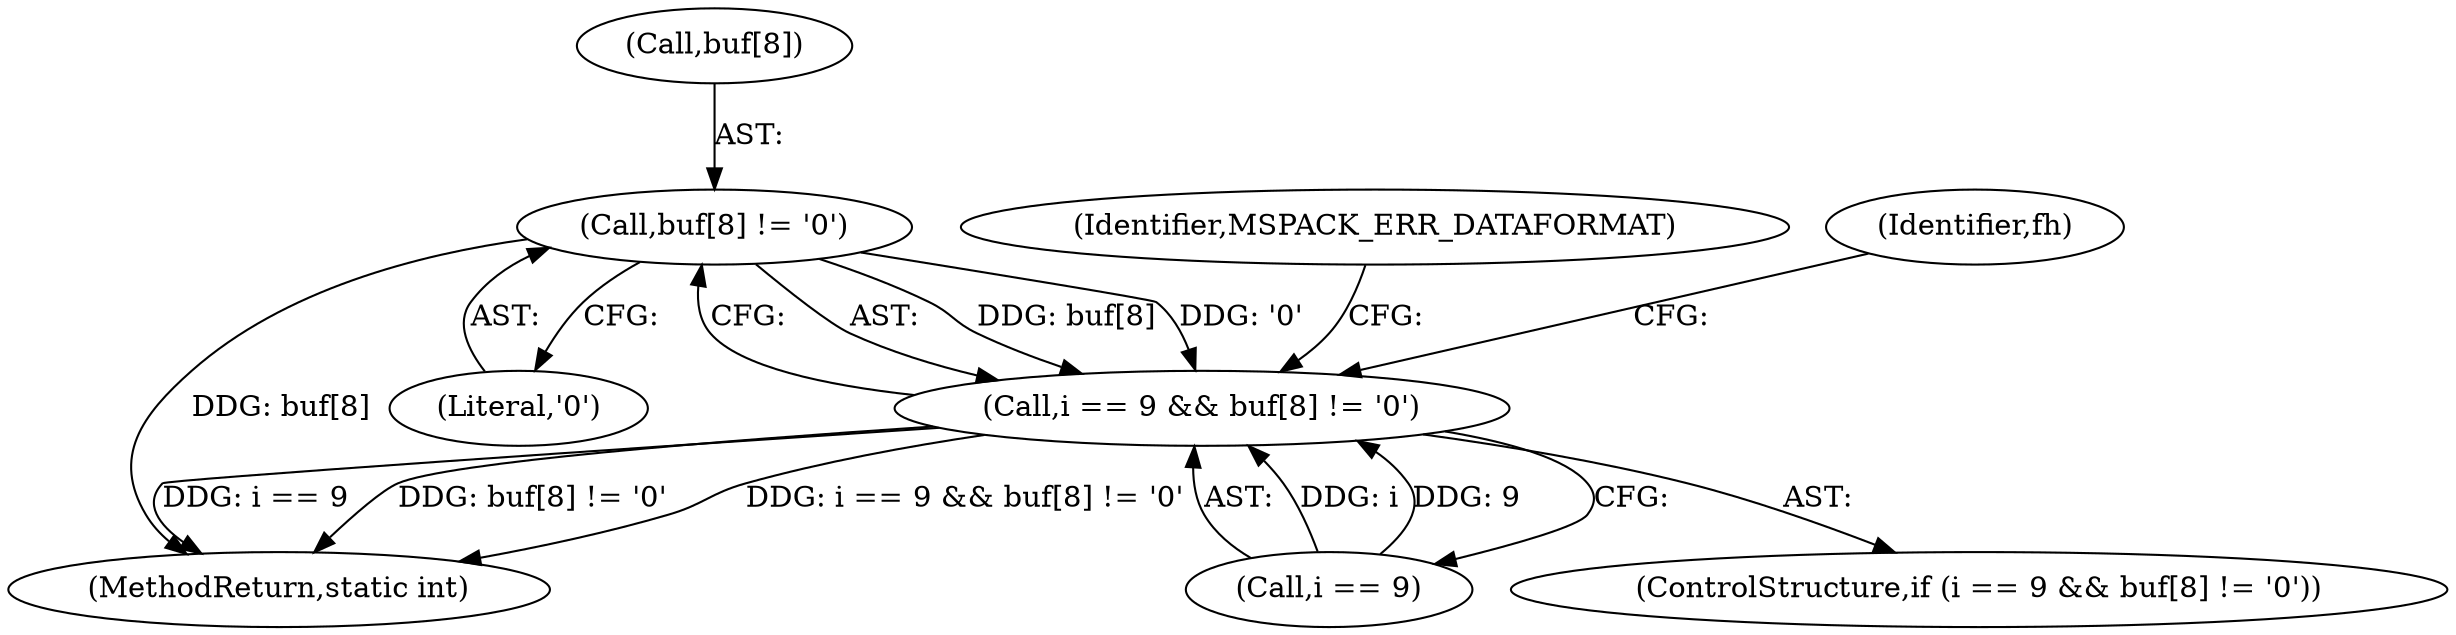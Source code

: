digraph "0_libmspack_0b0ef9344255ff5acfac6b7af09198ac9c9756c8@array" {
"1000366" [label="(Call,buf[8] != '\0')"];
"1000362" [label="(Call,i == 9 && buf[8] != '\0')"];
"1000372" [label="(Identifier,MSPACK_ERR_DATAFORMAT)"];
"1000375" [label="(Identifier,fh)"];
"1000370" [label="(Literal,'\0')"];
"1000361" [label="(ControlStructure,if (i == 9 && buf[8] != '\0'))"];
"1000535" [label="(MethodReturn,static int)"];
"1000362" [label="(Call,i == 9 && buf[8] != '\0')"];
"1000363" [label="(Call,i == 9)"];
"1000367" [label="(Call,buf[8])"];
"1000366" [label="(Call,buf[8] != '\0')"];
"1000366" -> "1000362"  [label="AST: "];
"1000366" -> "1000370"  [label="CFG: "];
"1000367" -> "1000366"  [label="AST: "];
"1000370" -> "1000366"  [label="AST: "];
"1000362" -> "1000366"  [label="CFG: "];
"1000366" -> "1000535"  [label="DDG: buf[8]"];
"1000366" -> "1000362"  [label="DDG: buf[8]"];
"1000366" -> "1000362"  [label="DDG: '\0'"];
"1000362" -> "1000361"  [label="AST: "];
"1000362" -> "1000363"  [label="CFG: "];
"1000363" -> "1000362"  [label="AST: "];
"1000372" -> "1000362"  [label="CFG: "];
"1000375" -> "1000362"  [label="CFG: "];
"1000362" -> "1000535"  [label="DDG: buf[8] != '\0'"];
"1000362" -> "1000535"  [label="DDG: i == 9 && buf[8] != '\0'"];
"1000362" -> "1000535"  [label="DDG: i == 9"];
"1000363" -> "1000362"  [label="DDG: i"];
"1000363" -> "1000362"  [label="DDG: 9"];
}
